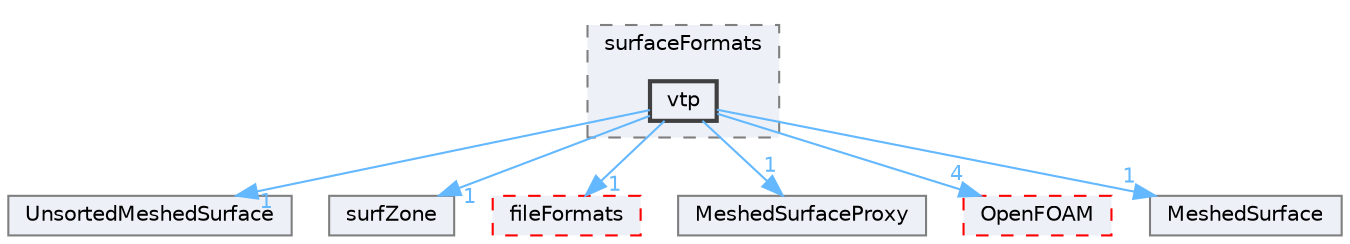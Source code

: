 digraph "src/surfMesh/surfaceFormats/vtp"
{
 // LATEX_PDF_SIZE
  bgcolor="transparent";
  edge [fontname=Helvetica,fontsize=10,labelfontname=Helvetica,labelfontsize=10];
  node [fontname=Helvetica,fontsize=10,shape=box,height=0.2,width=0.4];
  compound=true
  subgraph clusterdir_3ad8f5f9808d8196d04eb1769c1a10a8 {
    graph [ bgcolor="#edf0f7", pencolor="grey50", label="surfaceFormats", fontname=Helvetica,fontsize=10 style="filled,dashed", URL="dir_3ad8f5f9808d8196d04eb1769c1a10a8.html",tooltip=""]
  dir_8a4b668f8ffd927609c04db5fa340d91 [label="vtp", fillcolor="#edf0f7", color="grey25", style="filled,bold", URL="dir_8a4b668f8ffd927609c04db5fa340d91.html",tooltip=""];
  }
  dir_224334990af5761cc26bd2eed4da00bd [label="UnsortedMeshedSurface", fillcolor="#edf0f7", color="grey50", style="filled", URL="dir_224334990af5761cc26bd2eed4da00bd.html",tooltip=""];
  dir_367e2591196b309d6036c64a18218666 [label="surfZone", fillcolor="#edf0f7", color="grey50", style="filled", URL="dir_367e2591196b309d6036c64a18218666.html",tooltip=""];
  dir_b05602f37bb521a7142c0a3e200b5f35 [label="fileFormats", fillcolor="#edf0f7", color="red", style="filled,dashed", URL="dir_b05602f37bb521a7142c0a3e200b5f35.html",tooltip=""];
  dir_b2d126e3ab79c2145c7a44de22e5f675 [label="MeshedSurfaceProxy", fillcolor="#edf0f7", color="grey50", style="filled", URL="dir_b2d126e3ab79c2145c7a44de22e5f675.html",tooltip=""];
  dir_c5473ff19b20e6ec4dfe5c310b3778a8 [label="OpenFOAM", fillcolor="#edf0f7", color="red", style="filled,dashed", URL="dir_c5473ff19b20e6ec4dfe5c310b3778a8.html",tooltip=""];
  dir_c7b425ce1feba157c3a628060f167f64 [label="MeshedSurface", fillcolor="#edf0f7", color="grey50", style="filled", URL="dir_c7b425ce1feba157c3a628060f167f64.html",tooltip=""];
  dir_8a4b668f8ffd927609c04db5fa340d91->dir_224334990af5761cc26bd2eed4da00bd [headlabel="1", labeldistance=1.5 headhref="dir_004319_004229.html" href="dir_004319_004229.html" color="steelblue1" fontcolor="steelblue1"];
  dir_8a4b668f8ffd927609c04db5fa340d91->dir_367e2591196b309d6036c64a18218666 [headlabel="1", labeldistance=1.5 headhref="dir_004319_003893.html" href="dir_004319_003893.html" color="steelblue1" fontcolor="steelblue1"];
  dir_8a4b668f8ffd927609c04db5fa340d91->dir_b05602f37bb521a7142c0a3e200b5f35 [headlabel="1", labeldistance=1.5 headhref="dir_004319_001353.html" href="dir_004319_001353.html" color="steelblue1" fontcolor="steelblue1"];
  dir_8a4b668f8ffd927609c04db5fa340d91->dir_b2d126e3ab79c2145c7a44de22e5f675 [headlabel="1", labeldistance=1.5 headhref="dir_004319_002367.html" href="dir_004319_002367.html" color="steelblue1" fontcolor="steelblue1"];
  dir_8a4b668f8ffd927609c04db5fa340d91->dir_c5473ff19b20e6ec4dfe5c310b3778a8 [headlabel="4", labeldistance=1.5 headhref="dir_004319_002695.html" href="dir_004319_002695.html" color="steelblue1" fontcolor="steelblue1"];
  dir_8a4b668f8ffd927609c04db5fa340d91->dir_c7b425ce1feba157c3a628060f167f64 [headlabel="1", labeldistance=1.5 headhref="dir_004319_002365.html" href="dir_004319_002365.html" color="steelblue1" fontcolor="steelblue1"];
}

